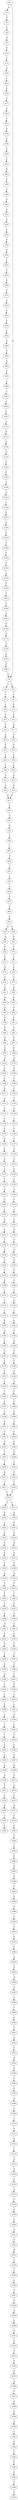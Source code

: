 strict digraph  {
	S0 -> S1 [ label = G ];
	S0 -> S2 [ label = G ];
	S1 -> S3 [ label = T ];
	S2 -> S4 [ label = G ];
	S2 -> S5 [ label = T ];
	S3 -> S6 [ label = T ];
	S4 -> S7 [ label = T ];
	S5 -> S8 [ label = T ];
	S6 -> S9 [ label = G ];
	S7 -> S10 [ label = C ];
	S8 -> S11 [ label = C ];
	S9 -> S12 [ label = C ];
	S10 -> S13 [ label = A ];
	S11 -> S14 [ label = T ];
	S12 -> S15 [ label = T ];
	S13 -> S16 [ label = G ];
	S14 -> S17 [ label = G ];
	S15 -> S18 [ label = G ];
	S16 -> S19 [ label = G ];
	S17 -> S20 [ label = G ];
	S18 -> S21 [ label = T ];
	S19 -> S22 [ label = G ];
	S20 -> S23 [ label = G ];
	S21 -> S24 [ label = T ];
	S22 -> S25 [ label = T ];
	S23 -> S26 [ label = T ];
	S24 -> S27 [ label = C ];
	S25 -> S28 [ label = A ];
	S26 -> S29 [ label = A ];
	S27 -> S30 [ label = G ];
	S28 -> S31 [ label = G ];
	S29 -> S32 [ label = G ];
	S30 -> S33 [ label = T ];
	S31 -> S34 [ label = A ];
	S32 -> S35 [ label = A ];
	S33 -> S36 [ label = A ];
	S34 -> S37 [ label = G ];
	S35 -> S37 [ label = G ];
	S36 -> S38 [ label = A ];
	S37 -> S39 [ label = T ];
	S38 -> S40 [ label = C ];
	S39 -> S41 [ label = A ];
	S40 -> S42 [ label = C ];
	S41 -> S43 [ label = G ];
	S42 -> S44 [ label = G ];
	S43 -> S45 [ label = T ];
	S44 -> S46 [ label = G ];
	S45 -> S47 [ label = C ];
	S46 -> S48 [ label = T ];
	S47 -> S49 [ label = G ];
	S48 -> S50 [ label = G ];
	S49 -> S51 [ label = T ];
	S50 -> S52 [ label = A ];
	S51 -> S53 [ label = T ];
	S52 -> S54 [ label = G ];
	S53 -> S55 [ label = A ];
	S54 -> S56 [ label = C ];
	S55 -> S57 [ label = G ];
	S56 -> S58 [ label = C ];
	S57 -> S59 [ label = T ];
	S58 -> S60 [ label = G ];
	S59 -> S61 [ label = A ];
	S60 -> S62 [ label = C ];
	S61 -> S63 [ label = C ];
	S61 -> S64 [ label = T ];
	S62 -> S65 [ label = G ];
	S63 -> S66 [ label = G ];
	S64 -> S67 [ label = G ];
	S65 -> S68 [ label = C ];
	S66 -> S69 [ label = T ];
	S67 -> S70 [ label = T ];
	S68 -> S71 [ label = C ];
	S69 -> S72 [ label = G ];
	S70 -> S73 [ label = A ];
	S71 -> S74 [ label = A ];
	S72 -> S75 [ label = G ];
	S73 -> S76 [ label = G ];
	S74 -> S77 [ label = T ];
	S75 -> S78 [ label = A ];
	S76 -> S79 [ label = C ];
	S77 -> S80 [ label = C ];
	S78 -> S81 [ label = C ];
	S79 -> S82 [ label = A ];
	S80 -> S83 [ label = T ];
	S81 -> S84 [ label = G ];
	S82 -> S85 [ label = G ];
	S83 -> S86 [ label = A ];
	S84 -> S87 [ label = G ];
	S85 -> S88 [ label = G ];
	S86 -> S89 [ label = C ];
	S87 -> S90 [ label = C ];
	S88 -> S91 [ label = T ];
	S89 -> S92 [ label = A ];
	S90 -> S93 [ label = G ];
	S91 -> S94 [ label = A ];
	S92 -> S95 [ label = T ];
	S93 -> S96 [ label = G ];
	S94 -> S97 [ label = A ];
	S95 -> S98 [ label = C ];
	S96 -> S99 [ label = A ];
	S97 -> S100 [ label = G ];
	S98 -> S101 [ label = C ];
	S99 -> S102 [ label = A ];
	S100 -> S103 [ label = A ];
	S101 -> S104 [ label = G ];
	S102 -> S105 [ label = A ];
	S103 -> S106 [ label = A ];
	S104 -> S107 [ label = G ];
	S105 -> S108 [ label = G ];
	S106 -> S109 [ label = C ];
	S107 -> S110 [ label = T ];
	S108 -> S111 [ label = A ];
	S109 -> S112 [ label = C ];
	S110 -> S113 [ label = G ];
	S111 -> S114 [ label = G ];
	S112 -> S115 [ label = T ];
	S113 -> S116 [ label = G ];
	S114 -> S117 [ label = G ];
	S115 -> S118 [ label = G ];
	S116 -> S119 [ label = C ];
	S117 -> S120 [ label = T ];
	S118 -> S121 [ label = T ];
	S119 -> S122 [ label = G ];
	S120 -> S123 [ label = C ];
	S121 -> S124 [ label = C ];
	S122 -> S125 [ label = C ];
	S123 -> S126 [ label = G ];
	S124 -> S127 [ label = T ];
	S125 -> S128 [ label = T ];
	S126 -> S129 [ label = C ];
	S127 -> S130 [ label = C ];
	S128 -> S131 [ label = A ];
	S129 -> S132 [ label = G ];
	S130 -> S133 [ label = G ];
	S131 -> S134 [ label = C ];
	S132 -> S135 [ label = C ];
	S133 -> S136 [ label = C ];
	S134 -> S137 [ label = C ];
	S135 -> S138 [ label = T ];
	S136 -> S139 [ label = T ];
	S137 -> S140 [ label = G ];
	S138 -> S141 [ label = T ];
	S139 -> S142 [ label = T ];
	S140 -> S143 [ label = G ];
	S141 -> S144 [ label = G ];
	S142 -> S145 [ label = G ];
	S143 -> S146 [ label = A ];
	S144 -> S147 [ label = G ];
	S145 -> S148 [ label = C ];
	S146 -> S149 [ label = C ];
	S147 -> S150 [ label = A ];
	S148 -> S151 [ label = G ];
	S149 -> S152 [ label = C ];
	S150 -> S153 [ label = C ];
	S151 -> S154 [ label = G ];
	S152 -> S155 [ label = T ];
	S153 -> S156 [ label = T ];
	S154 -> S157 [ label = T ];
	S155 -> S158 [ label = A ];
	S156 -> S159 [ label = G ];
	S157 -> S160 [ label = G ];
	S158 -> S161 [ label = G ];
	S159 -> S162 [ label = C ];
	S160 -> S163 [ label = T ];
	S161 -> S164 [ label = C ];
	S162 -> S165 [ label = G ];
	S163 -> S166 [ label = G ];
	S164 -> S167 [ label = A ];
	S165 -> S168 [ label = G ];
	S166 -> S169 [ label = G ];
	S167 -> S170 [ label = G ];
	S168 -> S171 [ label = G ];
	S169 -> S172 [ label = A ];
	S170 -> S173 [ label = A ];
	S171 -> S174 [ label = A ];
	S172 -> S175 [ label = A ];
	S173 -> S176 [ label = A ];
	S174 -> S177 [ label = C ];
	S175 -> S178 [ label = A ];
	S176 -> S179 [ label = G ];
	S177 -> S180 [ label = G ];
	S178 -> S181 [ label = G ];
	S179 -> S182 [ label = G ];
	S180 -> S183 [ label = A ];
	S181 -> S184 [ label = G ];
	S182 -> S2 [ label = G ];
	S183 -> S185 [ label = A ];
	S184 -> S186 [ label = A ];
	S185 -> S187 [ label = G ];
	S186 -> S188 [ label = A ];
	S187 -> S189 [ label = A ];
	S188 -> S190 [ label = A ];
	S189 -> S191 [ label = C ];
	S190 -> S192 [ label = C ];
	S191 -> S193 [ label = C ];
	S192 -> S194 [ label = C ];
	S193 -> S195 [ label = T ];
	S194 -> S196 [ label = T ];
	S195 -> S197 [ label = T ];
	S196 -> S198 [ label = T ];
	S197 -> S199 [ label = C ];
	S198 -> S200 [ label = T ];
	S199 -> S201 [ label = C ];
	S200 -> S202 [ label = C ];
	S201 -> S203 [ label = C ];
	S202 -> S204 [ label = C ];
	S203 -> S205 [ label = G ];
	S204 -> S206 [ label = G ];
	S205 -> S207 [ label = T ];
	S206 -> S208 [ label = T ];
	S207 -> S209 [ label = A ];
	S208 -> S210 [ label = A ];
	S209 -> S211 [ label = G ];
	S210 -> S212 [ label = G ];
	S211 -> S213 [ label = T ];
	S212 -> S214 [ label = T ];
	S213 -> S215 [ label = C ];
	S214 -> S215 [ label = C ];
	S215 -> S216 [ label = G ];
	S215 -> S217 [ label = C ];
	S216 -> S218 [ label = G ];
	S217 -> S219 [ label = A ];
	S218 -> S220 [ label = C ];
	S219 -> S221 [ label = C ];
	S220 -> S222 [ label = G ];
	S221 -> S223 [ label = G ];
	S222 -> S224 [ label = A ];
	S223 -> S225 [ label = A ];
	S224 -> S226 [ label = C ];
	S225 -> S227 [ label = A ];
	S226 -> S228 [ label = C ];
	S227 -> S229 [ label = G ];
	S228 -> S230 [ label = G ];
	S229 -> S231 [ label = A ];
	S230 -> S232 [ label = C ];
	S231 -> S233 [ label = C ];
	S232 -> S234 [ label = T ];
	S233 -> S235 [ label = T ];
	S234 -> S236 [ label = T ];
	S235 -> S237 [ label = T ];
	S236 -> S238 [ label = C ];
	S237 -> S239 [ label = C ];
	S238 -> S240 [ label = A ];
	S239 -> S241 [ label = G ];
	S240 -> S242 [ label = A ];
	S241 -> S243 [ label = A ];
	S242 -> S244 [ label = A ];
	S243 -> S245 [ label = A ];
	S244 -> S246 [ label = T ];
	S245 -> S247 [ label = T ];
	S246 -> S248 [ label = A ];
	S247 -> S249 [ label = A ];
	S248 -> S250 [ label = G ];
	S249 -> S251 [ label = C ];
	S250 -> S252 [ label = C ];
	S251 -> S253 [ label = G ];
	S252 -> S254 [ label = C ];
	S253 -> S255 [ label = C ];
	S254 -> S256 [ label = C ];
	S255 -> S257 [ label = C ];
	S256 -> S258 [ label = T ];
	S257 -> S259 [ label = T ];
	S258 -> S260 [ label = T ];
	S259 -> S261 [ label = T ];
	S260 -> S262 [ label = C ];
	S261 -> S263 [ label = C ];
	S262 -> S264 [ label = C ];
	S263 -> S265 [ label = C ];
	S264 -> S266 [ label = T ];
	S265 -> S267 [ label = G ];
	S266 -> S268 [ label = G ];
	S267 -> S269 [ label = G ];
	S268 -> S270 [ label = G ];
	S269 -> S271 [ label = G ];
	S270 -> S272 [ label = C ];
	S271 -> S273 [ label = C ];
	S272 -> S274 [ label = G ];
	S273 -> S275 [ label = T ];
	S274 -> S276 [ label = G ];
	S275 -> S277 [ label = G ];
	S276 -> S278 [ label = T ];
	S277 -> S279 [ label = T ];
	S278 -> S280 [ label = T ];
	S279 -> S281 [ label = C ];
	S281 -> S282 [ label = A ];
	S282 -> S283 [ label = A ];
	S283 -> S284 [ label = C ];
	S284 -> S285 [ label = G ];
	S285 -> S286 [ label = A ];
	S286 -> S287 [ label = C ];
	S287 -> S288 [ label = A ];
	S288 -> S289 [ label = C ];
	S289 -> S290 [ label = T ];
	S290 -> S291 [ label = G ];
	S291 -> S292 [ label = G ];
	S292 -> S293 [ label = T ];
	S293 -> S294 [ label = A ];
	S294 -> S295 [ label = G ];
	S295 -> S296 [ label = A ];
	S296 -> S297 [ label = A ];
	S297 -> S298 [ label = C ];
	S298 -> S299 [ label = C ];
	S299 -> S300 [ label = C ];
	S300 -> S301 [ label = A ];
	S301 -> S302 [ label = G ];
	S302 -> S303 [ label = T ];
	S303 -> S304 [ label = G ];
	S304 -> S305 [ label = T ];
	S305 -> S306 [ label = C ];
	S306 -> S307 [ label = G ];
	S307 -> S308 [ label = G ];
	S308 -> S309 [ label = T ];
	S309 -> S310 [ label = T ];
	S310 -> S311 [ label = T ];
	S311 -> S312 [ label = G ];
	S312 -> S313 [ label = C ];
	S313 -> S314 [ label = A ];
	S314 -> S315 [ label = A ];
	S315 -> S316 [ label = A ];
	S316 -> S317 [ label = C ];
	S317 -> S318 [ label = T ];
	S318 -> S319 [ label = C ];
	S319 -> S320 [ label = C ];
	S320 -> S321 [ label = T ];
	S321 -> S322 [ label = G ];
	S322 -> S323 [ label = G ];
	S323 -> S324 [ label = T ];
	S324 -> S325 [ label = A ];
	S325 -> S326 [ label = A ];
	S326 -> S327 [ label = A ];
	S327 -> S328 [ label = A ];
	S328 -> S329 [ label = A ];
	S329 -> S330 [ label = T ];
	S330 -> S331 [ label = A ];
	S331 -> S332 [ label = G ];
	S332 -> S333 [ label = G ];
	S333 -> S334 [ label = T ];
	S334 -> S335 [ label = A ];
	S335 -> S336 [ label = A ];
	S336 -> S337 [ label = C ];
	S337 -> S338 [ label = G ];
	S338 -> S339 [ label = G ];
	S339 -> S340 [ label = T ];
	S340 -> S341 [ label = A ];
	S341 -> S342 [ label = G ];
	S342 -> S343 [ label = C ];
	S343 -> S344 [ label = C ];
	S344 -> S345 [ label = G ];
	S345 -> S346 [ label = T ];
	S346 -> S347 [ label = T ];
}
